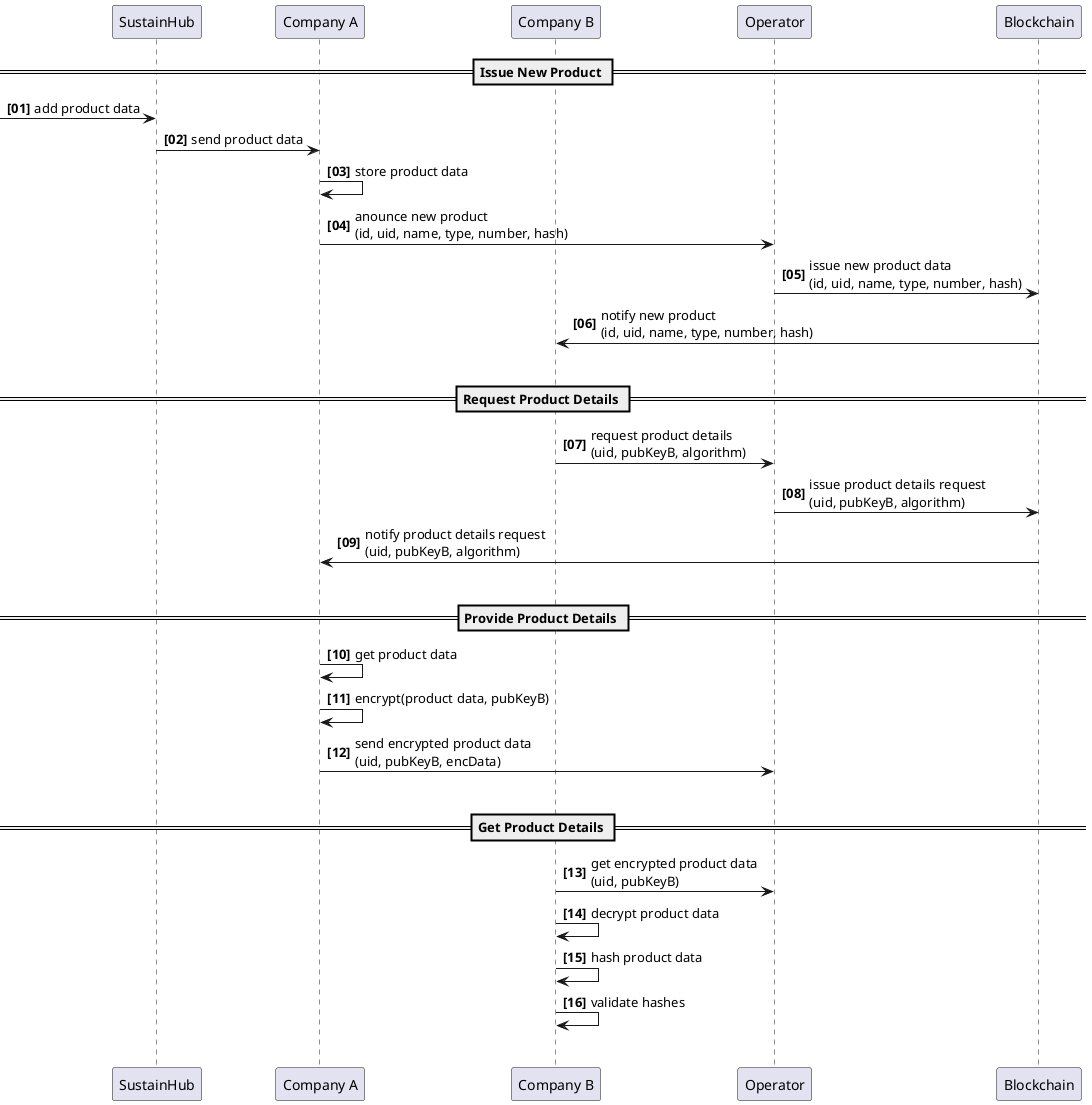 @startuml
autonumber "<b>[00]"

participant "SustainHub" as SUS
participant "Company A" as COMPA
participant "Company B" as COMPB
participant "Operator" as OP
participant "Blockchain" as BC


== Issue New Product ==

-> SUS: add product data
SUS -> COMPA: send product data
COMPA -> COMPA: store product data
COMPA -> OP: anounce new product\n(id, uid, name, type, number, hash)
OP -> BC: issue new product data\n(id, uid, name, type, number, hash)
BC -> COMPB: notify new product\n(id, uid, name, type, number, hash)
|||

== Request Product Details ==

COMPB -> OP: request product details\n(uid, pubKeyB, algorithm)
OP -> BC: issue product details request\n(uid, pubKeyB, algorithm)
BC -> COMPA: notify product details request\n(uid, pubKeyB, algorithm)
|||

== Provide Product Details ==

COMPA -> COMPA: get product data
COMPA -> COMPA: encrypt(product data, pubKeyB)
COMPA -> OP: send encrypted product data\n(uid, pubKeyB, encData)
|||

== Get Product Details ==

COMPB -> OP: get encrypted product data\n(uid, pubKeyB)
COMPB -> COMPB: decrypt product data
COMPB -> COMPB: hash product data
COMPB -> COMPB: validate hashes
|||

@enduml